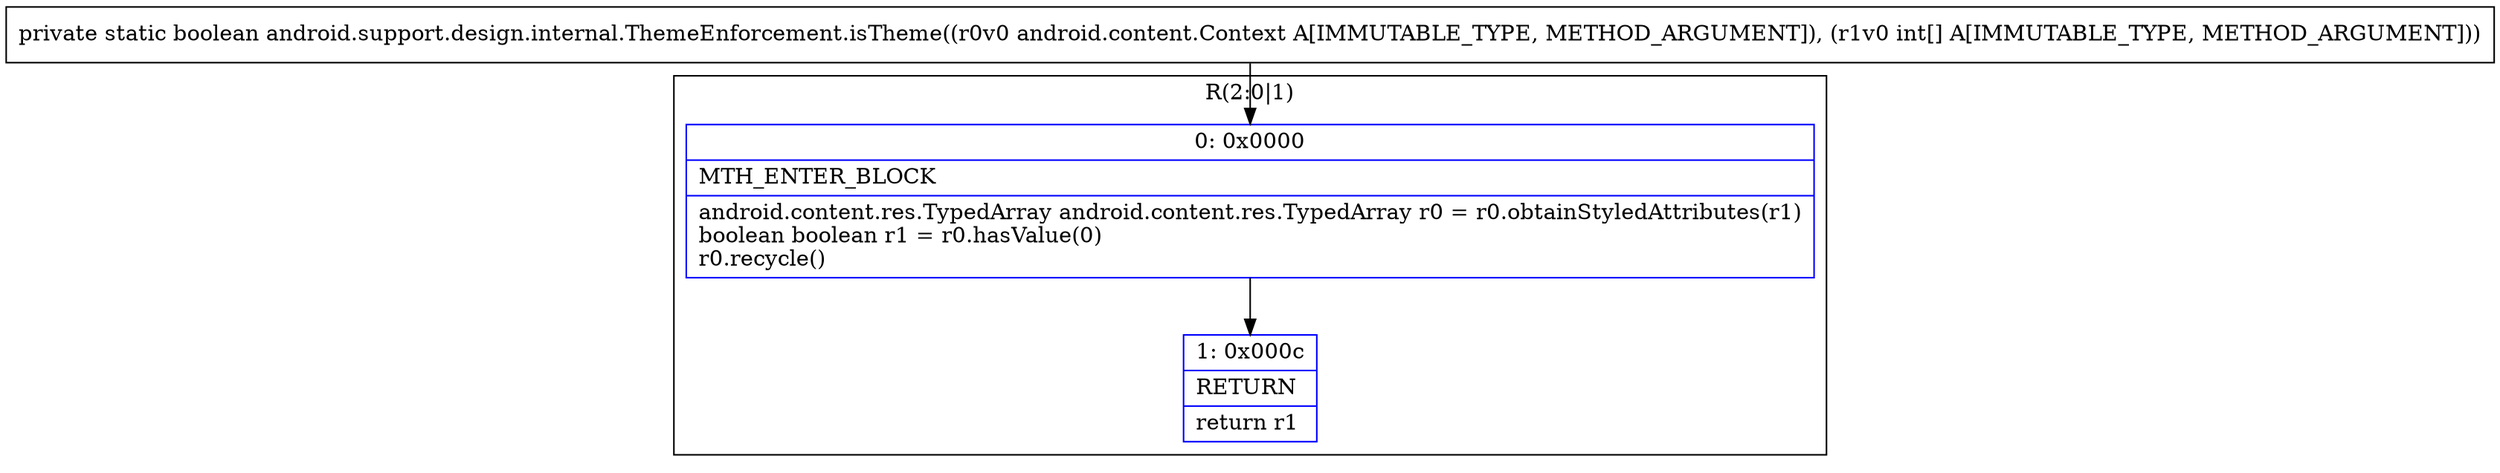 digraph "CFG forandroid.support.design.internal.ThemeEnforcement.isTheme(Landroid\/content\/Context;[I)Z" {
subgraph cluster_Region_611294005 {
label = "R(2:0|1)";
node [shape=record,color=blue];
Node_0 [shape=record,label="{0\:\ 0x0000|MTH_ENTER_BLOCK\l|android.content.res.TypedArray android.content.res.TypedArray r0 = r0.obtainStyledAttributes(r1)\lboolean boolean r1 = r0.hasValue(0)\lr0.recycle()\l}"];
Node_1 [shape=record,label="{1\:\ 0x000c|RETURN\l|return r1\l}"];
}
MethodNode[shape=record,label="{private static boolean android.support.design.internal.ThemeEnforcement.isTheme((r0v0 android.content.Context A[IMMUTABLE_TYPE, METHOD_ARGUMENT]), (r1v0 int[] A[IMMUTABLE_TYPE, METHOD_ARGUMENT])) }"];
MethodNode -> Node_0;
Node_0 -> Node_1;
}

